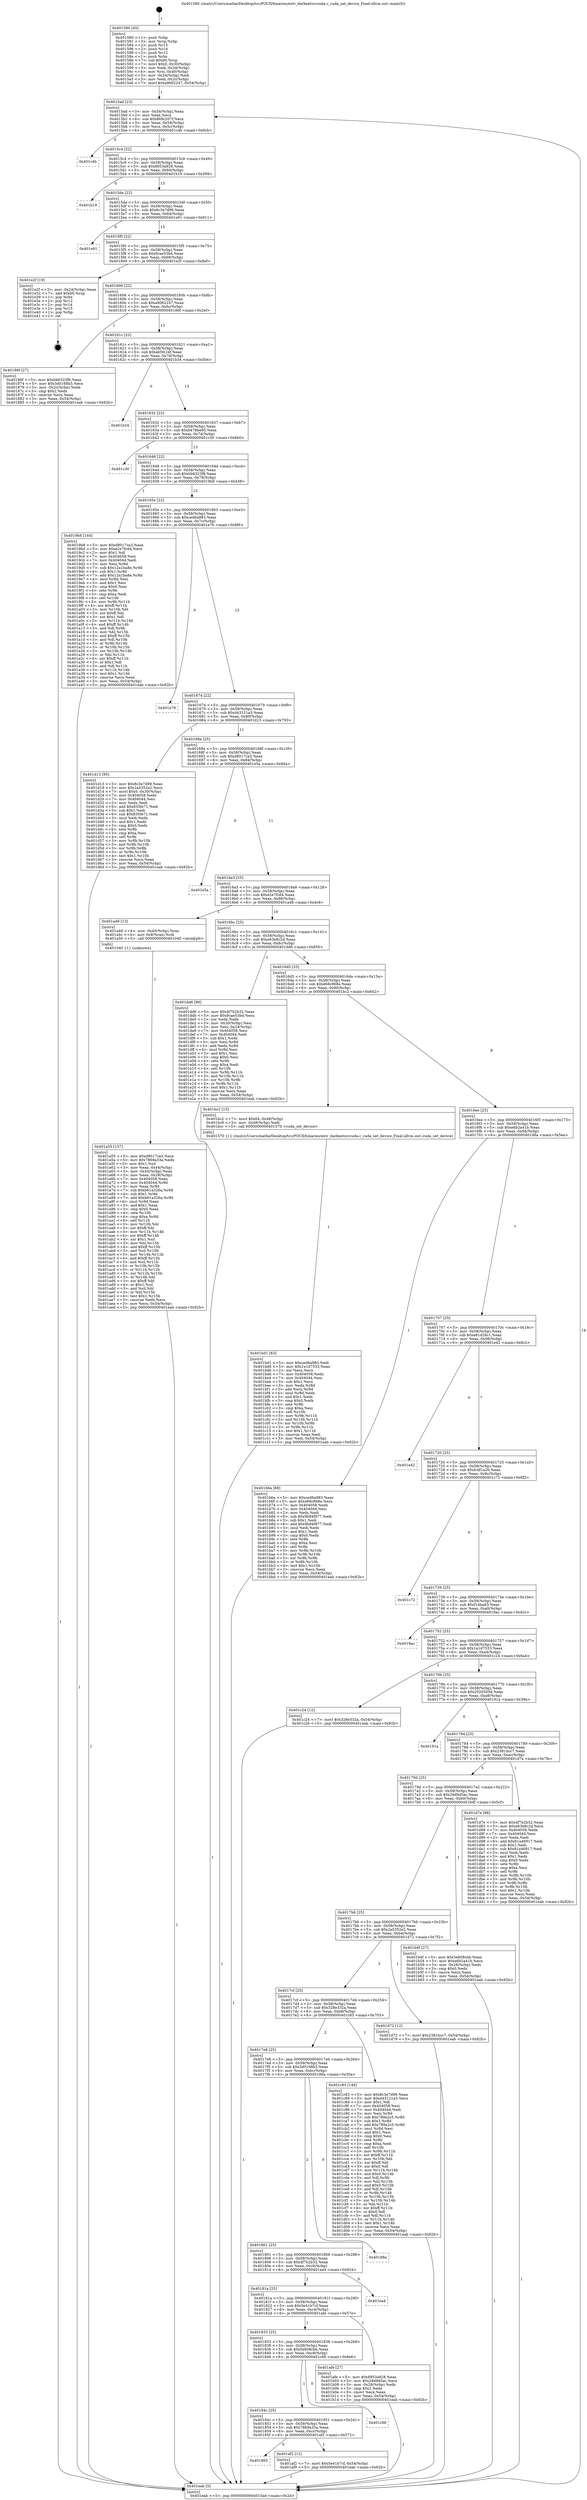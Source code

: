 digraph "0x401580" {
  label = "0x401580 (/mnt/c/Users/mathe/Desktop/tcc/POCII/binaries/extr_darknetsrccuda.c_cuda_set_device_Final-ollvm.out::main(0))"
  labelloc = "t"
  node[shape=record]

  Entry [label="",width=0.3,height=0.3,shape=circle,fillcolor=black,style=filled]
  "0x4015ad" [label="{
     0x4015ad [23]\l
     | [instrs]\l
     &nbsp;&nbsp;0x4015ad \<+3\>: mov -0x54(%rbp),%eax\l
     &nbsp;&nbsp;0x4015b0 \<+2\>: mov %eax,%ecx\l
     &nbsp;&nbsp;0x4015b2 \<+6\>: sub $0x869c207f,%ecx\l
     &nbsp;&nbsp;0x4015b8 \<+3\>: mov %eax,-0x58(%rbp)\l
     &nbsp;&nbsp;0x4015bb \<+3\>: mov %ecx,-0x5c(%rbp)\l
     &nbsp;&nbsp;0x4015be \<+6\>: je 0000000000401c4b \<main+0x6cb\>\l
  }"]
  "0x401c4b" [label="{
     0x401c4b\l
  }", style=dashed]
  "0x4015c4" [label="{
     0x4015c4 [22]\l
     | [instrs]\l
     &nbsp;&nbsp;0x4015c4 \<+5\>: jmp 00000000004015c9 \<main+0x49\>\l
     &nbsp;&nbsp;0x4015c9 \<+3\>: mov -0x58(%rbp),%eax\l
     &nbsp;&nbsp;0x4015cc \<+5\>: sub $0x8953a928,%eax\l
     &nbsp;&nbsp;0x4015d1 \<+3\>: mov %eax,-0x60(%rbp)\l
     &nbsp;&nbsp;0x4015d4 \<+6\>: je 0000000000401b19 \<main+0x599\>\l
  }"]
  Exit [label="",width=0.3,height=0.3,shape=circle,fillcolor=black,style=filled,peripheries=2]
  "0x401b19" [label="{
     0x401b19\l
  }", style=dashed]
  "0x4015da" [label="{
     0x4015da [22]\l
     | [instrs]\l
     &nbsp;&nbsp;0x4015da \<+5\>: jmp 00000000004015df \<main+0x5f\>\l
     &nbsp;&nbsp;0x4015df \<+3\>: mov -0x58(%rbp),%eax\l
     &nbsp;&nbsp;0x4015e2 \<+5\>: sub $0x8c3e7d99,%eax\l
     &nbsp;&nbsp;0x4015e7 \<+3\>: mov %eax,-0x64(%rbp)\l
     &nbsp;&nbsp;0x4015ea \<+6\>: je 0000000000401e91 \<main+0x911\>\l
  }"]
  "0x401bd1" [label="{
     0x401bd1 [83]\l
     | [instrs]\l
     &nbsp;&nbsp;0x401bd1 \<+5\>: mov $0xced6a983,%edi\l
     &nbsp;&nbsp;0x401bd6 \<+5\>: mov $0x1e1d7533,%eax\l
     &nbsp;&nbsp;0x401bdb \<+2\>: xor %ecx,%ecx\l
     &nbsp;&nbsp;0x401bdd \<+7\>: mov 0x404058,%edx\l
     &nbsp;&nbsp;0x401be4 \<+7\>: mov 0x404044,%esi\l
     &nbsp;&nbsp;0x401beb \<+3\>: sub $0x1,%ecx\l
     &nbsp;&nbsp;0x401bee \<+3\>: mov %edx,%r8d\l
     &nbsp;&nbsp;0x401bf1 \<+3\>: add %ecx,%r8d\l
     &nbsp;&nbsp;0x401bf4 \<+4\>: imul %r8d,%edx\l
     &nbsp;&nbsp;0x401bf8 \<+3\>: and $0x1,%edx\l
     &nbsp;&nbsp;0x401bfb \<+3\>: cmp $0x0,%edx\l
     &nbsp;&nbsp;0x401bfe \<+4\>: sete %r9b\l
     &nbsp;&nbsp;0x401c02 \<+3\>: cmp $0xa,%esi\l
     &nbsp;&nbsp;0x401c05 \<+4\>: setl %r10b\l
     &nbsp;&nbsp;0x401c09 \<+3\>: mov %r9b,%r11b\l
     &nbsp;&nbsp;0x401c0c \<+3\>: and %r10b,%r11b\l
     &nbsp;&nbsp;0x401c0f \<+3\>: xor %r10b,%r9b\l
     &nbsp;&nbsp;0x401c12 \<+3\>: or %r9b,%r11b\l
     &nbsp;&nbsp;0x401c15 \<+4\>: test $0x1,%r11b\l
     &nbsp;&nbsp;0x401c19 \<+3\>: cmovne %eax,%edi\l
     &nbsp;&nbsp;0x401c1c \<+3\>: mov %edi,-0x54(%rbp)\l
     &nbsp;&nbsp;0x401c1f \<+5\>: jmp 0000000000401eab \<main+0x92b\>\l
  }"]
  "0x401e91" [label="{
     0x401e91\l
  }", style=dashed]
  "0x4015f0" [label="{
     0x4015f0 [22]\l
     | [instrs]\l
     &nbsp;&nbsp;0x4015f0 \<+5\>: jmp 00000000004015f5 \<main+0x75\>\l
     &nbsp;&nbsp;0x4015f5 \<+3\>: mov -0x58(%rbp),%eax\l
     &nbsp;&nbsp;0x4015f8 \<+5\>: sub $0x9cae53bd,%eax\l
     &nbsp;&nbsp;0x4015fd \<+3\>: mov %eax,-0x68(%rbp)\l
     &nbsp;&nbsp;0x401600 \<+6\>: je 0000000000401e2f \<main+0x8af\>\l
  }"]
  "0x401865" [label="{
     0x401865\l
  }", style=dashed]
  "0x401e2f" [label="{
     0x401e2f [19]\l
     | [instrs]\l
     &nbsp;&nbsp;0x401e2f \<+3\>: mov -0x24(%rbp),%eax\l
     &nbsp;&nbsp;0x401e32 \<+7\>: add $0xb0,%rsp\l
     &nbsp;&nbsp;0x401e39 \<+1\>: pop %rbx\l
     &nbsp;&nbsp;0x401e3a \<+2\>: pop %r12\l
     &nbsp;&nbsp;0x401e3c \<+2\>: pop %r14\l
     &nbsp;&nbsp;0x401e3e \<+2\>: pop %r15\l
     &nbsp;&nbsp;0x401e40 \<+1\>: pop %rbp\l
     &nbsp;&nbsp;0x401e41 \<+1\>: ret\l
  }"]
  "0x401606" [label="{
     0x401606 [22]\l
     | [instrs]\l
     &nbsp;&nbsp;0x401606 \<+5\>: jmp 000000000040160b \<main+0x8b\>\l
     &nbsp;&nbsp;0x40160b \<+3\>: mov -0x58(%rbp),%eax\l
     &nbsp;&nbsp;0x40160e \<+5\>: sub $0xa9062247,%eax\l
     &nbsp;&nbsp;0x401613 \<+3\>: mov %eax,-0x6c(%rbp)\l
     &nbsp;&nbsp;0x401616 \<+6\>: je 000000000040186f \<main+0x2ef\>\l
  }"]
  "0x401af2" [label="{
     0x401af2 [12]\l
     | [instrs]\l
     &nbsp;&nbsp;0x401af2 \<+7\>: movl $0x5e41b7cf,-0x54(%rbp)\l
     &nbsp;&nbsp;0x401af9 \<+5\>: jmp 0000000000401eab \<main+0x92b\>\l
  }"]
  "0x40186f" [label="{
     0x40186f [27]\l
     | [instrs]\l
     &nbsp;&nbsp;0x40186f \<+5\>: mov $0xbb6323f6,%eax\l
     &nbsp;&nbsp;0x401874 \<+5\>: mov $0x3d0168b3,%ecx\l
     &nbsp;&nbsp;0x401879 \<+3\>: mov -0x2c(%rbp),%edx\l
     &nbsp;&nbsp;0x40187c \<+3\>: cmp $0x2,%edx\l
     &nbsp;&nbsp;0x40187f \<+3\>: cmovne %ecx,%eax\l
     &nbsp;&nbsp;0x401882 \<+3\>: mov %eax,-0x54(%rbp)\l
     &nbsp;&nbsp;0x401885 \<+5\>: jmp 0000000000401eab \<main+0x92b\>\l
  }"]
  "0x40161c" [label="{
     0x40161c [22]\l
     | [instrs]\l
     &nbsp;&nbsp;0x40161c \<+5\>: jmp 0000000000401621 \<main+0xa1\>\l
     &nbsp;&nbsp;0x401621 \<+3\>: mov -0x58(%rbp),%eax\l
     &nbsp;&nbsp;0x401624 \<+5\>: sub $0xab5fc24f,%eax\l
     &nbsp;&nbsp;0x401629 \<+3\>: mov %eax,-0x70(%rbp)\l
     &nbsp;&nbsp;0x40162c \<+6\>: je 0000000000401b34 \<main+0x5b4\>\l
  }"]
  "0x401eab" [label="{
     0x401eab [5]\l
     | [instrs]\l
     &nbsp;&nbsp;0x401eab \<+5\>: jmp 00000000004015ad \<main+0x2d\>\l
  }"]
  "0x401580" [label="{
     0x401580 [45]\l
     | [instrs]\l
     &nbsp;&nbsp;0x401580 \<+1\>: push %rbp\l
     &nbsp;&nbsp;0x401581 \<+3\>: mov %rsp,%rbp\l
     &nbsp;&nbsp;0x401584 \<+2\>: push %r15\l
     &nbsp;&nbsp;0x401586 \<+2\>: push %r14\l
     &nbsp;&nbsp;0x401588 \<+2\>: push %r12\l
     &nbsp;&nbsp;0x40158a \<+1\>: push %rbx\l
     &nbsp;&nbsp;0x40158b \<+7\>: sub $0xb0,%rsp\l
     &nbsp;&nbsp;0x401592 \<+7\>: movl $0x0,-0x30(%rbp)\l
     &nbsp;&nbsp;0x401599 \<+3\>: mov %edi,-0x34(%rbp)\l
     &nbsp;&nbsp;0x40159c \<+4\>: mov %rsi,-0x40(%rbp)\l
     &nbsp;&nbsp;0x4015a0 \<+3\>: mov -0x34(%rbp),%edi\l
     &nbsp;&nbsp;0x4015a3 \<+3\>: mov %edi,-0x2c(%rbp)\l
     &nbsp;&nbsp;0x4015a6 \<+7\>: movl $0xa9062247,-0x54(%rbp)\l
  }"]
  "0x40184c" [label="{
     0x40184c [25]\l
     | [instrs]\l
     &nbsp;&nbsp;0x40184c \<+5\>: jmp 0000000000401851 \<main+0x2d1\>\l
     &nbsp;&nbsp;0x401851 \<+3\>: mov -0x58(%rbp),%eax\l
     &nbsp;&nbsp;0x401854 \<+5\>: sub $0x7869a33a,%eax\l
     &nbsp;&nbsp;0x401859 \<+6\>: mov %eax,-0xcc(%rbp)\l
     &nbsp;&nbsp;0x40185f \<+6\>: je 0000000000401af2 \<main+0x572\>\l
  }"]
  "0x401b34" [label="{
     0x401b34\l
  }", style=dashed]
  "0x401632" [label="{
     0x401632 [22]\l
     | [instrs]\l
     &nbsp;&nbsp;0x401632 \<+5\>: jmp 0000000000401637 \<main+0xb7\>\l
     &nbsp;&nbsp;0x401637 \<+3\>: mov -0x58(%rbp),%eax\l
     &nbsp;&nbsp;0x40163a \<+5\>: sub $0xb478be95,%eax\l
     &nbsp;&nbsp;0x40163f \<+3\>: mov %eax,-0x74(%rbp)\l
     &nbsp;&nbsp;0x401642 \<+6\>: je 0000000000401c30 \<main+0x6b0\>\l
  }"]
  "0x401c66" [label="{
     0x401c66\l
  }", style=dashed]
  "0x401c30" [label="{
     0x401c30\l
  }", style=dashed]
  "0x401648" [label="{
     0x401648 [22]\l
     | [instrs]\l
     &nbsp;&nbsp;0x401648 \<+5\>: jmp 000000000040164d \<main+0xcd\>\l
     &nbsp;&nbsp;0x40164d \<+3\>: mov -0x58(%rbp),%eax\l
     &nbsp;&nbsp;0x401650 \<+5\>: sub $0xbb6323f6,%eax\l
     &nbsp;&nbsp;0x401655 \<+3\>: mov %eax,-0x78(%rbp)\l
     &nbsp;&nbsp;0x401658 \<+6\>: je 00000000004019b8 \<main+0x438\>\l
  }"]
  "0x401833" [label="{
     0x401833 [25]\l
     | [instrs]\l
     &nbsp;&nbsp;0x401833 \<+5\>: jmp 0000000000401838 \<main+0x2b8\>\l
     &nbsp;&nbsp;0x401838 \<+3\>: mov -0x58(%rbp),%eax\l
     &nbsp;&nbsp;0x40183b \<+5\>: sub $0x5e608cbb,%eax\l
     &nbsp;&nbsp;0x401840 \<+6\>: mov %eax,-0xc8(%rbp)\l
     &nbsp;&nbsp;0x401846 \<+6\>: je 0000000000401c66 \<main+0x6e6\>\l
  }"]
  "0x4019b8" [label="{
     0x4019b8 [144]\l
     | [instrs]\l
     &nbsp;&nbsp;0x4019b8 \<+5\>: mov $0xd8017ca3,%eax\l
     &nbsp;&nbsp;0x4019bd \<+5\>: mov $0xe2e7fcd4,%ecx\l
     &nbsp;&nbsp;0x4019c2 \<+2\>: mov $0x1,%dl\l
     &nbsp;&nbsp;0x4019c4 \<+7\>: mov 0x404058,%esi\l
     &nbsp;&nbsp;0x4019cb \<+7\>: mov 0x404044,%edi\l
     &nbsp;&nbsp;0x4019d2 \<+3\>: mov %esi,%r8d\l
     &nbsp;&nbsp;0x4019d5 \<+7\>: sub $0x12a1ba8e,%r8d\l
     &nbsp;&nbsp;0x4019dc \<+4\>: sub $0x1,%r8d\l
     &nbsp;&nbsp;0x4019e0 \<+7\>: add $0x12a1ba8e,%r8d\l
     &nbsp;&nbsp;0x4019e7 \<+4\>: imul %r8d,%esi\l
     &nbsp;&nbsp;0x4019eb \<+3\>: and $0x1,%esi\l
     &nbsp;&nbsp;0x4019ee \<+3\>: cmp $0x0,%esi\l
     &nbsp;&nbsp;0x4019f1 \<+4\>: sete %r9b\l
     &nbsp;&nbsp;0x4019f5 \<+3\>: cmp $0xa,%edi\l
     &nbsp;&nbsp;0x4019f8 \<+4\>: setl %r10b\l
     &nbsp;&nbsp;0x4019fc \<+3\>: mov %r9b,%r11b\l
     &nbsp;&nbsp;0x4019ff \<+4\>: xor $0xff,%r11b\l
     &nbsp;&nbsp;0x401a03 \<+3\>: mov %r10b,%bl\l
     &nbsp;&nbsp;0x401a06 \<+3\>: xor $0xff,%bl\l
     &nbsp;&nbsp;0x401a09 \<+3\>: xor $0x1,%dl\l
     &nbsp;&nbsp;0x401a0c \<+3\>: mov %r11b,%r14b\l
     &nbsp;&nbsp;0x401a0f \<+4\>: and $0xff,%r14b\l
     &nbsp;&nbsp;0x401a13 \<+3\>: and %dl,%r9b\l
     &nbsp;&nbsp;0x401a16 \<+3\>: mov %bl,%r15b\l
     &nbsp;&nbsp;0x401a19 \<+4\>: and $0xff,%r15b\l
     &nbsp;&nbsp;0x401a1d \<+3\>: and %dl,%r10b\l
     &nbsp;&nbsp;0x401a20 \<+3\>: or %r9b,%r14b\l
     &nbsp;&nbsp;0x401a23 \<+3\>: or %r10b,%r15b\l
     &nbsp;&nbsp;0x401a26 \<+3\>: xor %r15b,%r14b\l
     &nbsp;&nbsp;0x401a29 \<+3\>: or %bl,%r11b\l
     &nbsp;&nbsp;0x401a2c \<+4\>: xor $0xff,%r11b\l
     &nbsp;&nbsp;0x401a30 \<+3\>: or $0x1,%dl\l
     &nbsp;&nbsp;0x401a33 \<+3\>: and %dl,%r11b\l
     &nbsp;&nbsp;0x401a36 \<+3\>: or %r11b,%r14b\l
     &nbsp;&nbsp;0x401a39 \<+4\>: test $0x1,%r14b\l
     &nbsp;&nbsp;0x401a3d \<+3\>: cmovne %ecx,%eax\l
     &nbsp;&nbsp;0x401a40 \<+3\>: mov %eax,-0x54(%rbp)\l
     &nbsp;&nbsp;0x401a43 \<+5\>: jmp 0000000000401eab \<main+0x92b\>\l
  }"]
  "0x40165e" [label="{
     0x40165e [22]\l
     | [instrs]\l
     &nbsp;&nbsp;0x40165e \<+5\>: jmp 0000000000401663 \<main+0xe3\>\l
     &nbsp;&nbsp;0x401663 \<+3\>: mov -0x58(%rbp),%eax\l
     &nbsp;&nbsp;0x401666 \<+5\>: sub $0xced6a983,%eax\l
     &nbsp;&nbsp;0x40166b \<+3\>: mov %eax,-0x7c(%rbp)\l
     &nbsp;&nbsp;0x40166e \<+6\>: je 0000000000401e76 \<main+0x8f6\>\l
  }"]
  "0x401afe" [label="{
     0x401afe [27]\l
     | [instrs]\l
     &nbsp;&nbsp;0x401afe \<+5\>: mov $0x8953a928,%eax\l
     &nbsp;&nbsp;0x401b03 \<+5\>: mov $0x28d9d5ac,%ecx\l
     &nbsp;&nbsp;0x401b08 \<+3\>: mov -0x28(%rbp),%edx\l
     &nbsp;&nbsp;0x401b0b \<+3\>: cmp $0x1,%edx\l
     &nbsp;&nbsp;0x401b0e \<+3\>: cmovl %ecx,%eax\l
     &nbsp;&nbsp;0x401b11 \<+3\>: mov %eax,-0x54(%rbp)\l
     &nbsp;&nbsp;0x401b14 \<+5\>: jmp 0000000000401eab \<main+0x92b\>\l
  }"]
  "0x401e76" [label="{
     0x401e76\l
  }", style=dashed]
  "0x401674" [label="{
     0x401674 [22]\l
     | [instrs]\l
     &nbsp;&nbsp;0x401674 \<+5\>: jmp 0000000000401679 \<main+0xf9\>\l
     &nbsp;&nbsp;0x401679 \<+3\>: mov -0x58(%rbp),%eax\l
     &nbsp;&nbsp;0x40167c \<+5\>: sub $0xd43121a3,%eax\l
     &nbsp;&nbsp;0x401681 \<+3\>: mov %eax,-0x80(%rbp)\l
     &nbsp;&nbsp;0x401684 \<+6\>: je 0000000000401d13 \<main+0x793\>\l
  }"]
  "0x40181a" [label="{
     0x40181a [25]\l
     | [instrs]\l
     &nbsp;&nbsp;0x40181a \<+5\>: jmp 000000000040181f \<main+0x29f\>\l
     &nbsp;&nbsp;0x40181f \<+3\>: mov -0x58(%rbp),%eax\l
     &nbsp;&nbsp;0x401822 \<+5\>: sub $0x5e41b7cf,%eax\l
     &nbsp;&nbsp;0x401827 \<+6\>: mov %eax,-0xc4(%rbp)\l
     &nbsp;&nbsp;0x40182d \<+6\>: je 0000000000401afe \<main+0x57e\>\l
  }"]
  "0x401d13" [label="{
     0x401d13 [95]\l
     | [instrs]\l
     &nbsp;&nbsp;0x401d13 \<+5\>: mov $0x8c3e7d99,%eax\l
     &nbsp;&nbsp;0x401d18 \<+5\>: mov $0x2a5352e2,%ecx\l
     &nbsp;&nbsp;0x401d1d \<+7\>: movl $0x0,-0x30(%rbp)\l
     &nbsp;&nbsp;0x401d24 \<+7\>: mov 0x404058,%edx\l
     &nbsp;&nbsp;0x401d2b \<+7\>: mov 0x404044,%esi\l
     &nbsp;&nbsp;0x401d32 \<+2\>: mov %edx,%edi\l
     &nbsp;&nbsp;0x401d34 \<+6\>: add $0x835fe71,%edi\l
     &nbsp;&nbsp;0x401d3a \<+3\>: sub $0x1,%edi\l
     &nbsp;&nbsp;0x401d3d \<+6\>: sub $0x835fe71,%edi\l
     &nbsp;&nbsp;0x401d43 \<+3\>: imul %edi,%edx\l
     &nbsp;&nbsp;0x401d46 \<+3\>: and $0x1,%edx\l
     &nbsp;&nbsp;0x401d49 \<+3\>: cmp $0x0,%edx\l
     &nbsp;&nbsp;0x401d4c \<+4\>: sete %r8b\l
     &nbsp;&nbsp;0x401d50 \<+3\>: cmp $0xa,%esi\l
     &nbsp;&nbsp;0x401d53 \<+4\>: setl %r9b\l
     &nbsp;&nbsp;0x401d57 \<+3\>: mov %r8b,%r10b\l
     &nbsp;&nbsp;0x401d5a \<+3\>: and %r9b,%r10b\l
     &nbsp;&nbsp;0x401d5d \<+3\>: xor %r9b,%r8b\l
     &nbsp;&nbsp;0x401d60 \<+3\>: or %r8b,%r10b\l
     &nbsp;&nbsp;0x401d63 \<+4\>: test $0x1,%r10b\l
     &nbsp;&nbsp;0x401d67 \<+3\>: cmovne %ecx,%eax\l
     &nbsp;&nbsp;0x401d6a \<+3\>: mov %eax,-0x54(%rbp)\l
     &nbsp;&nbsp;0x401d6d \<+5\>: jmp 0000000000401eab \<main+0x92b\>\l
  }"]
  "0x40168a" [label="{
     0x40168a [25]\l
     | [instrs]\l
     &nbsp;&nbsp;0x40168a \<+5\>: jmp 000000000040168f \<main+0x10f\>\l
     &nbsp;&nbsp;0x40168f \<+3\>: mov -0x58(%rbp),%eax\l
     &nbsp;&nbsp;0x401692 \<+5\>: sub $0xd8017ca3,%eax\l
     &nbsp;&nbsp;0x401697 \<+6\>: mov %eax,-0x84(%rbp)\l
     &nbsp;&nbsp;0x40169d \<+6\>: je 0000000000401e5a \<main+0x8da\>\l
  }"]
  "0x401ea4" [label="{
     0x401ea4\l
  }", style=dashed]
  "0x401e5a" [label="{
     0x401e5a\l
  }", style=dashed]
  "0x4016a3" [label="{
     0x4016a3 [25]\l
     | [instrs]\l
     &nbsp;&nbsp;0x4016a3 \<+5\>: jmp 00000000004016a8 \<main+0x128\>\l
     &nbsp;&nbsp;0x4016a8 \<+3\>: mov -0x58(%rbp),%eax\l
     &nbsp;&nbsp;0x4016ab \<+5\>: sub $0xe2e7fcd4,%eax\l
     &nbsp;&nbsp;0x4016b0 \<+6\>: mov %eax,-0x88(%rbp)\l
     &nbsp;&nbsp;0x4016b6 \<+6\>: je 0000000000401a48 \<main+0x4c8\>\l
  }"]
  "0x401801" [label="{
     0x401801 [25]\l
     | [instrs]\l
     &nbsp;&nbsp;0x401801 \<+5\>: jmp 0000000000401806 \<main+0x286\>\l
     &nbsp;&nbsp;0x401806 \<+3\>: mov -0x58(%rbp),%eax\l
     &nbsp;&nbsp;0x401809 \<+5\>: sub $0x4f7b2b32,%eax\l
     &nbsp;&nbsp;0x40180e \<+6\>: mov %eax,-0xc0(%rbp)\l
     &nbsp;&nbsp;0x401814 \<+6\>: je 0000000000401ea4 \<main+0x924\>\l
  }"]
  "0x401a48" [label="{
     0x401a48 [13]\l
     | [instrs]\l
     &nbsp;&nbsp;0x401a48 \<+4\>: mov -0x40(%rbp),%rax\l
     &nbsp;&nbsp;0x401a4c \<+4\>: mov 0x8(%rax),%rdi\l
     &nbsp;&nbsp;0x401a50 \<+5\>: call 0000000000401040 \<atoi@plt\>\l
     | [calls]\l
     &nbsp;&nbsp;0x401040 \{1\} (unknown)\l
  }"]
  "0x4016bc" [label="{
     0x4016bc [25]\l
     | [instrs]\l
     &nbsp;&nbsp;0x4016bc \<+5\>: jmp 00000000004016c1 \<main+0x141\>\l
     &nbsp;&nbsp;0x4016c1 \<+3\>: mov -0x58(%rbp),%eax\l
     &nbsp;&nbsp;0x4016c4 \<+5\>: sub $0xe63e8c2d,%eax\l
     &nbsp;&nbsp;0x4016c9 \<+6\>: mov %eax,-0x8c(%rbp)\l
     &nbsp;&nbsp;0x4016cf \<+6\>: je 0000000000401dd6 \<main+0x856\>\l
  }"]
  "0x401a55" [label="{
     0x401a55 [157]\l
     | [instrs]\l
     &nbsp;&nbsp;0x401a55 \<+5\>: mov $0xd8017ca3,%ecx\l
     &nbsp;&nbsp;0x401a5a \<+5\>: mov $0x7869a33a,%edx\l
     &nbsp;&nbsp;0x401a5f \<+3\>: mov $0x1,%sil\l
     &nbsp;&nbsp;0x401a62 \<+3\>: mov %eax,-0x44(%rbp)\l
     &nbsp;&nbsp;0x401a65 \<+3\>: mov -0x44(%rbp),%eax\l
     &nbsp;&nbsp;0x401a68 \<+3\>: mov %eax,-0x28(%rbp)\l
     &nbsp;&nbsp;0x401a6b \<+7\>: mov 0x404058,%eax\l
     &nbsp;&nbsp;0x401a72 \<+8\>: mov 0x404044,%r8d\l
     &nbsp;&nbsp;0x401a7a \<+3\>: mov %eax,%r9d\l
     &nbsp;&nbsp;0x401a7d \<+7\>: sub $0xb61a326a,%r9d\l
     &nbsp;&nbsp;0x401a84 \<+4\>: sub $0x1,%r9d\l
     &nbsp;&nbsp;0x401a88 \<+7\>: add $0xb61a326a,%r9d\l
     &nbsp;&nbsp;0x401a8f \<+4\>: imul %r9d,%eax\l
     &nbsp;&nbsp;0x401a93 \<+3\>: and $0x1,%eax\l
     &nbsp;&nbsp;0x401a96 \<+3\>: cmp $0x0,%eax\l
     &nbsp;&nbsp;0x401a99 \<+4\>: sete %r10b\l
     &nbsp;&nbsp;0x401a9d \<+4\>: cmp $0xa,%r8d\l
     &nbsp;&nbsp;0x401aa1 \<+4\>: setl %r11b\l
     &nbsp;&nbsp;0x401aa5 \<+3\>: mov %r10b,%bl\l
     &nbsp;&nbsp;0x401aa8 \<+3\>: xor $0xff,%bl\l
     &nbsp;&nbsp;0x401aab \<+3\>: mov %r11b,%r14b\l
     &nbsp;&nbsp;0x401aae \<+4\>: xor $0xff,%r14b\l
     &nbsp;&nbsp;0x401ab2 \<+4\>: xor $0x1,%sil\l
     &nbsp;&nbsp;0x401ab6 \<+3\>: mov %bl,%r15b\l
     &nbsp;&nbsp;0x401ab9 \<+4\>: and $0xff,%r15b\l
     &nbsp;&nbsp;0x401abd \<+3\>: and %sil,%r10b\l
     &nbsp;&nbsp;0x401ac0 \<+3\>: mov %r14b,%r12b\l
     &nbsp;&nbsp;0x401ac3 \<+4\>: and $0xff,%r12b\l
     &nbsp;&nbsp;0x401ac7 \<+3\>: and %sil,%r11b\l
     &nbsp;&nbsp;0x401aca \<+3\>: or %r10b,%r15b\l
     &nbsp;&nbsp;0x401acd \<+3\>: or %r11b,%r12b\l
     &nbsp;&nbsp;0x401ad0 \<+3\>: xor %r12b,%r15b\l
     &nbsp;&nbsp;0x401ad3 \<+3\>: or %r14b,%bl\l
     &nbsp;&nbsp;0x401ad6 \<+3\>: xor $0xff,%bl\l
     &nbsp;&nbsp;0x401ad9 \<+4\>: or $0x1,%sil\l
     &nbsp;&nbsp;0x401add \<+3\>: and %sil,%bl\l
     &nbsp;&nbsp;0x401ae0 \<+3\>: or %bl,%r15b\l
     &nbsp;&nbsp;0x401ae3 \<+4\>: test $0x1,%r15b\l
     &nbsp;&nbsp;0x401ae7 \<+3\>: cmovne %edx,%ecx\l
     &nbsp;&nbsp;0x401aea \<+3\>: mov %ecx,-0x54(%rbp)\l
     &nbsp;&nbsp;0x401aed \<+5\>: jmp 0000000000401eab \<main+0x92b\>\l
  }"]
  "0x40188a" [label="{
     0x40188a\l
  }", style=dashed]
  "0x401dd6" [label="{
     0x401dd6 [89]\l
     | [instrs]\l
     &nbsp;&nbsp;0x401dd6 \<+5\>: mov $0x4f7b2b32,%eax\l
     &nbsp;&nbsp;0x401ddb \<+5\>: mov $0x9cae53bd,%ecx\l
     &nbsp;&nbsp;0x401de0 \<+2\>: xor %edx,%edx\l
     &nbsp;&nbsp;0x401de2 \<+3\>: mov -0x30(%rbp),%esi\l
     &nbsp;&nbsp;0x401de5 \<+3\>: mov %esi,-0x24(%rbp)\l
     &nbsp;&nbsp;0x401de8 \<+7\>: mov 0x404058,%esi\l
     &nbsp;&nbsp;0x401def \<+7\>: mov 0x404044,%edi\l
     &nbsp;&nbsp;0x401df6 \<+3\>: sub $0x1,%edx\l
     &nbsp;&nbsp;0x401df9 \<+3\>: mov %esi,%r8d\l
     &nbsp;&nbsp;0x401dfc \<+3\>: add %edx,%r8d\l
     &nbsp;&nbsp;0x401dff \<+4\>: imul %r8d,%esi\l
     &nbsp;&nbsp;0x401e03 \<+3\>: and $0x1,%esi\l
     &nbsp;&nbsp;0x401e06 \<+3\>: cmp $0x0,%esi\l
     &nbsp;&nbsp;0x401e09 \<+4\>: sete %r9b\l
     &nbsp;&nbsp;0x401e0d \<+3\>: cmp $0xa,%edi\l
     &nbsp;&nbsp;0x401e10 \<+4\>: setl %r10b\l
     &nbsp;&nbsp;0x401e14 \<+3\>: mov %r9b,%r11b\l
     &nbsp;&nbsp;0x401e17 \<+3\>: and %r10b,%r11b\l
     &nbsp;&nbsp;0x401e1a \<+3\>: xor %r10b,%r9b\l
     &nbsp;&nbsp;0x401e1d \<+3\>: or %r9b,%r11b\l
     &nbsp;&nbsp;0x401e20 \<+4\>: test $0x1,%r11b\l
     &nbsp;&nbsp;0x401e24 \<+3\>: cmovne %ecx,%eax\l
     &nbsp;&nbsp;0x401e27 \<+3\>: mov %eax,-0x54(%rbp)\l
     &nbsp;&nbsp;0x401e2a \<+5\>: jmp 0000000000401eab \<main+0x92b\>\l
  }"]
  "0x4016d5" [label="{
     0x4016d5 [25]\l
     | [instrs]\l
     &nbsp;&nbsp;0x4016d5 \<+5\>: jmp 00000000004016da \<main+0x15a\>\l
     &nbsp;&nbsp;0x4016da \<+3\>: mov -0x58(%rbp),%eax\l
     &nbsp;&nbsp;0x4016dd \<+5\>: sub $0xe68c868e,%eax\l
     &nbsp;&nbsp;0x4016e2 \<+6\>: mov %eax,-0x90(%rbp)\l
     &nbsp;&nbsp;0x4016e8 \<+6\>: je 0000000000401bc2 \<main+0x642\>\l
  }"]
  "0x4017e8" [label="{
     0x4017e8 [25]\l
     | [instrs]\l
     &nbsp;&nbsp;0x4017e8 \<+5\>: jmp 00000000004017ed \<main+0x26d\>\l
     &nbsp;&nbsp;0x4017ed \<+3\>: mov -0x58(%rbp),%eax\l
     &nbsp;&nbsp;0x4017f0 \<+5\>: sub $0x3d0168b3,%eax\l
     &nbsp;&nbsp;0x4017f5 \<+6\>: mov %eax,-0xbc(%rbp)\l
     &nbsp;&nbsp;0x4017fb \<+6\>: je 000000000040188a \<main+0x30a\>\l
  }"]
  "0x401bc2" [label="{
     0x401bc2 [15]\l
     | [instrs]\l
     &nbsp;&nbsp;0x401bc2 \<+7\>: movl $0x64,-0x48(%rbp)\l
     &nbsp;&nbsp;0x401bc9 \<+3\>: mov -0x48(%rbp),%edi\l
     &nbsp;&nbsp;0x401bcc \<+5\>: call 0000000000401570 \<cuda_set_device\>\l
     | [calls]\l
     &nbsp;&nbsp;0x401570 \{1\} (/mnt/c/Users/mathe/Desktop/tcc/POCII/binaries/extr_darknetsrccuda.c_cuda_set_device_Final-ollvm.out::cuda_set_device)\l
  }"]
  "0x4016ee" [label="{
     0x4016ee [25]\l
     | [instrs]\l
     &nbsp;&nbsp;0x4016ee \<+5\>: jmp 00000000004016f3 \<main+0x173\>\l
     &nbsp;&nbsp;0x4016f3 \<+3\>: mov -0x58(%rbp),%eax\l
     &nbsp;&nbsp;0x4016f6 \<+5\>: sub $0xe6b2a41b,%eax\l
     &nbsp;&nbsp;0x4016fb \<+6\>: mov %eax,-0x94(%rbp)\l
     &nbsp;&nbsp;0x401701 \<+6\>: je 0000000000401b6a \<main+0x5ea\>\l
  }"]
  "0x401c83" [label="{
     0x401c83 [144]\l
     | [instrs]\l
     &nbsp;&nbsp;0x401c83 \<+5\>: mov $0x8c3e7d99,%eax\l
     &nbsp;&nbsp;0x401c88 \<+5\>: mov $0xd43121a3,%ecx\l
     &nbsp;&nbsp;0x401c8d \<+2\>: mov $0x1,%dl\l
     &nbsp;&nbsp;0x401c8f \<+7\>: mov 0x404058,%esi\l
     &nbsp;&nbsp;0x401c96 \<+7\>: mov 0x404044,%edi\l
     &nbsp;&nbsp;0x401c9d \<+3\>: mov %esi,%r8d\l
     &nbsp;&nbsp;0x401ca0 \<+7\>: sub $0x789a2c5,%r8d\l
     &nbsp;&nbsp;0x401ca7 \<+4\>: sub $0x1,%r8d\l
     &nbsp;&nbsp;0x401cab \<+7\>: add $0x789a2c5,%r8d\l
     &nbsp;&nbsp;0x401cb2 \<+4\>: imul %r8d,%esi\l
     &nbsp;&nbsp;0x401cb6 \<+3\>: and $0x1,%esi\l
     &nbsp;&nbsp;0x401cb9 \<+3\>: cmp $0x0,%esi\l
     &nbsp;&nbsp;0x401cbc \<+4\>: sete %r9b\l
     &nbsp;&nbsp;0x401cc0 \<+3\>: cmp $0xa,%edi\l
     &nbsp;&nbsp;0x401cc3 \<+4\>: setl %r10b\l
     &nbsp;&nbsp;0x401cc7 \<+3\>: mov %r9b,%r11b\l
     &nbsp;&nbsp;0x401cca \<+4\>: xor $0xff,%r11b\l
     &nbsp;&nbsp;0x401cce \<+3\>: mov %r10b,%bl\l
     &nbsp;&nbsp;0x401cd1 \<+3\>: xor $0xff,%bl\l
     &nbsp;&nbsp;0x401cd4 \<+3\>: xor $0x0,%dl\l
     &nbsp;&nbsp;0x401cd7 \<+3\>: mov %r11b,%r14b\l
     &nbsp;&nbsp;0x401cda \<+4\>: and $0x0,%r14b\l
     &nbsp;&nbsp;0x401cde \<+3\>: and %dl,%r9b\l
     &nbsp;&nbsp;0x401ce1 \<+3\>: mov %bl,%r15b\l
     &nbsp;&nbsp;0x401ce4 \<+4\>: and $0x0,%r15b\l
     &nbsp;&nbsp;0x401ce8 \<+3\>: and %dl,%r10b\l
     &nbsp;&nbsp;0x401ceb \<+3\>: or %r9b,%r14b\l
     &nbsp;&nbsp;0x401cee \<+3\>: or %r10b,%r15b\l
     &nbsp;&nbsp;0x401cf1 \<+3\>: xor %r15b,%r14b\l
     &nbsp;&nbsp;0x401cf4 \<+3\>: or %bl,%r11b\l
     &nbsp;&nbsp;0x401cf7 \<+4\>: xor $0xff,%r11b\l
     &nbsp;&nbsp;0x401cfb \<+3\>: or $0x0,%dl\l
     &nbsp;&nbsp;0x401cfe \<+3\>: and %dl,%r11b\l
     &nbsp;&nbsp;0x401d01 \<+3\>: or %r11b,%r14b\l
     &nbsp;&nbsp;0x401d04 \<+4\>: test $0x1,%r14b\l
     &nbsp;&nbsp;0x401d08 \<+3\>: cmovne %ecx,%eax\l
     &nbsp;&nbsp;0x401d0b \<+3\>: mov %eax,-0x54(%rbp)\l
     &nbsp;&nbsp;0x401d0e \<+5\>: jmp 0000000000401eab \<main+0x92b\>\l
  }"]
  "0x401b6a" [label="{
     0x401b6a [88]\l
     | [instrs]\l
     &nbsp;&nbsp;0x401b6a \<+5\>: mov $0xced6a983,%eax\l
     &nbsp;&nbsp;0x401b6f \<+5\>: mov $0xe68c868e,%ecx\l
     &nbsp;&nbsp;0x401b74 \<+7\>: mov 0x404058,%edx\l
     &nbsp;&nbsp;0x401b7b \<+7\>: mov 0x404044,%esi\l
     &nbsp;&nbsp;0x401b82 \<+2\>: mov %edx,%edi\l
     &nbsp;&nbsp;0x401b84 \<+6\>: sub $0x9b94f977,%edi\l
     &nbsp;&nbsp;0x401b8a \<+3\>: sub $0x1,%edi\l
     &nbsp;&nbsp;0x401b8d \<+6\>: add $0x9b94f977,%edi\l
     &nbsp;&nbsp;0x401b93 \<+3\>: imul %edi,%edx\l
     &nbsp;&nbsp;0x401b96 \<+3\>: and $0x1,%edx\l
     &nbsp;&nbsp;0x401b99 \<+3\>: cmp $0x0,%edx\l
     &nbsp;&nbsp;0x401b9c \<+4\>: sete %r8b\l
     &nbsp;&nbsp;0x401ba0 \<+3\>: cmp $0xa,%esi\l
     &nbsp;&nbsp;0x401ba3 \<+4\>: setl %r9b\l
     &nbsp;&nbsp;0x401ba7 \<+3\>: mov %r8b,%r10b\l
     &nbsp;&nbsp;0x401baa \<+3\>: and %r9b,%r10b\l
     &nbsp;&nbsp;0x401bad \<+3\>: xor %r9b,%r8b\l
     &nbsp;&nbsp;0x401bb0 \<+3\>: or %r8b,%r10b\l
     &nbsp;&nbsp;0x401bb3 \<+4\>: test $0x1,%r10b\l
     &nbsp;&nbsp;0x401bb7 \<+3\>: cmovne %ecx,%eax\l
     &nbsp;&nbsp;0x401bba \<+3\>: mov %eax,-0x54(%rbp)\l
     &nbsp;&nbsp;0x401bbd \<+5\>: jmp 0000000000401eab \<main+0x92b\>\l
  }"]
  "0x401707" [label="{
     0x401707 [25]\l
     | [instrs]\l
     &nbsp;&nbsp;0x401707 \<+5\>: jmp 000000000040170c \<main+0x18c\>\l
     &nbsp;&nbsp;0x40170c \<+3\>: mov -0x58(%rbp),%eax\l
     &nbsp;&nbsp;0x40170f \<+5\>: sub $0xe81d28c1,%eax\l
     &nbsp;&nbsp;0x401714 \<+6\>: mov %eax,-0x98(%rbp)\l
     &nbsp;&nbsp;0x40171a \<+6\>: je 0000000000401e42 \<main+0x8c2\>\l
  }"]
  "0x4017cf" [label="{
     0x4017cf [25]\l
     | [instrs]\l
     &nbsp;&nbsp;0x4017cf \<+5\>: jmp 00000000004017d4 \<main+0x254\>\l
     &nbsp;&nbsp;0x4017d4 \<+3\>: mov -0x58(%rbp),%eax\l
     &nbsp;&nbsp;0x4017d7 \<+5\>: sub $0x328e332a,%eax\l
     &nbsp;&nbsp;0x4017dc \<+6\>: mov %eax,-0xb8(%rbp)\l
     &nbsp;&nbsp;0x4017e2 \<+6\>: je 0000000000401c83 \<main+0x703\>\l
  }"]
  "0x401e42" [label="{
     0x401e42\l
  }", style=dashed]
  "0x401720" [label="{
     0x401720 [25]\l
     | [instrs]\l
     &nbsp;&nbsp;0x401720 \<+5\>: jmp 0000000000401725 \<main+0x1a5\>\l
     &nbsp;&nbsp;0x401725 \<+3\>: mov -0x58(%rbp),%eax\l
     &nbsp;&nbsp;0x401728 \<+5\>: sub $0xfcdf1a20,%eax\l
     &nbsp;&nbsp;0x40172d \<+6\>: mov %eax,-0x9c(%rbp)\l
     &nbsp;&nbsp;0x401733 \<+6\>: je 0000000000401c72 \<main+0x6f2\>\l
  }"]
  "0x401d72" [label="{
     0x401d72 [12]\l
     | [instrs]\l
     &nbsp;&nbsp;0x401d72 \<+7\>: movl $0x2381bcc7,-0x54(%rbp)\l
     &nbsp;&nbsp;0x401d79 \<+5\>: jmp 0000000000401eab \<main+0x92b\>\l
  }"]
  "0x401c72" [label="{
     0x401c72\l
  }", style=dashed]
  "0x401739" [label="{
     0x401739 [25]\l
     | [instrs]\l
     &nbsp;&nbsp;0x401739 \<+5\>: jmp 000000000040173e \<main+0x1be\>\l
     &nbsp;&nbsp;0x40173e \<+3\>: mov -0x58(%rbp),%eax\l
     &nbsp;&nbsp;0x401741 \<+5\>: sub $0xf14ba63,%eax\l
     &nbsp;&nbsp;0x401746 \<+6\>: mov %eax,-0xa0(%rbp)\l
     &nbsp;&nbsp;0x40174c \<+6\>: je 00000000004019ac \<main+0x42c\>\l
  }"]
  "0x4017b6" [label="{
     0x4017b6 [25]\l
     | [instrs]\l
     &nbsp;&nbsp;0x4017b6 \<+5\>: jmp 00000000004017bb \<main+0x23b\>\l
     &nbsp;&nbsp;0x4017bb \<+3\>: mov -0x58(%rbp),%eax\l
     &nbsp;&nbsp;0x4017be \<+5\>: sub $0x2a5352e2,%eax\l
     &nbsp;&nbsp;0x4017c3 \<+6\>: mov %eax,-0xb4(%rbp)\l
     &nbsp;&nbsp;0x4017c9 \<+6\>: je 0000000000401d72 \<main+0x7f2\>\l
  }"]
  "0x4019ac" [label="{
     0x4019ac\l
  }", style=dashed]
  "0x401752" [label="{
     0x401752 [25]\l
     | [instrs]\l
     &nbsp;&nbsp;0x401752 \<+5\>: jmp 0000000000401757 \<main+0x1d7\>\l
     &nbsp;&nbsp;0x401757 \<+3\>: mov -0x58(%rbp),%eax\l
     &nbsp;&nbsp;0x40175a \<+5\>: sub $0x1e1d7533,%eax\l
     &nbsp;&nbsp;0x40175f \<+6\>: mov %eax,-0xa4(%rbp)\l
     &nbsp;&nbsp;0x401765 \<+6\>: je 0000000000401c24 \<main+0x6a4\>\l
  }"]
  "0x401b4f" [label="{
     0x401b4f [27]\l
     | [instrs]\l
     &nbsp;&nbsp;0x401b4f \<+5\>: mov $0x5e608cbb,%eax\l
     &nbsp;&nbsp;0x401b54 \<+5\>: mov $0xe6b2a41b,%ecx\l
     &nbsp;&nbsp;0x401b59 \<+3\>: mov -0x28(%rbp),%edx\l
     &nbsp;&nbsp;0x401b5c \<+3\>: cmp $0x0,%edx\l
     &nbsp;&nbsp;0x401b5f \<+3\>: cmove %ecx,%eax\l
     &nbsp;&nbsp;0x401b62 \<+3\>: mov %eax,-0x54(%rbp)\l
     &nbsp;&nbsp;0x401b65 \<+5\>: jmp 0000000000401eab \<main+0x92b\>\l
  }"]
  "0x401c24" [label="{
     0x401c24 [12]\l
     | [instrs]\l
     &nbsp;&nbsp;0x401c24 \<+7\>: movl $0x328e332a,-0x54(%rbp)\l
     &nbsp;&nbsp;0x401c2b \<+5\>: jmp 0000000000401eab \<main+0x92b\>\l
  }"]
  "0x40176b" [label="{
     0x40176b [25]\l
     | [instrs]\l
     &nbsp;&nbsp;0x40176b \<+5\>: jmp 0000000000401770 \<main+0x1f0\>\l
     &nbsp;&nbsp;0x401770 \<+3\>: mov -0x58(%rbp),%eax\l
     &nbsp;&nbsp;0x401773 \<+5\>: sub $0x2020505d,%eax\l
     &nbsp;&nbsp;0x401778 \<+6\>: mov %eax,-0xa8(%rbp)\l
     &nbsp;&nbsp;0x40177e \<+6\>: je 000000000040191a \<main+0x39a\>\l
  }"]
  "0x40179d" [label="{
     0x40179d [25]\l
     | [instrs]\l
     &nbsp;&nbsp;0x40179d \<+5\>: jmp 00000000004017a2 \<main+0x222\>\l
     &nbsp;&nbsp;0x4017a2 \<+3\>: mov -0x58(%rbp),%eax\l
     &nbsp;&nbsp;0x4017a5 \<+5\>: sub $0x28d9d5ac,%eax\l
     &nbsp;&nbsp;0x4017aa \<+6\>: mov %eax,-0xb0(%rbp)\l
     &nbsp;&nbsp;0x4017b0 \<+6\>: je 0000000000401b4f \<main+0x5cf\>\l
  }"]
  "0x40191a" [label="{
     0x40191a\l
  }", style=dashed]
  "0x401784" [label="{
     0x401784 [25]\l
     | [instrs]\l
     &nbsp;&nbsp;0x401784 \<+5\>: jmp 0000000000401789 \<main+0x209\>\l
     &nbsp;&nbsp;0x401789 \<+3\>: mov -0x58(%rbp),%eax\l
     &nbsp;&nbsp;0x40178c \<+5\>: sub $0x2381bcc7,%eax\l
     &nbsp;&nbsp;0x401791 \<+6\>: mov %eax,-0xac(%rbp)\l
     &nbsp;&nbsp;0x401797 \<+6\>: je 0000000000401d7e \<main+0x7fe\>\l
  }"]
  "0x401d7e" [label="{
     0x401d7e [88]\l
     | [instrs]\l
     &nbsp;&nbsp;0x401d7e \<+5\>: mov $0x4f7b2b32,%eax\l
     &nbsp;&nbsp;0x401d83 \<+5\>: mov $0xe63e8c2d,%ecx\l
     &nbsp;&nbsp;0x401d88 \<+7\>: mov 0x404058,%edx\l
     &nbsp;&nbsp;0x401d8f \<+7\>: mov 0x404044,%esi\l
     &nbsp;&nbsp;0x401d96 \<+2\>: mov %edx,%edi\l
     &nbsp;&nbsp;0x401d98 \<+6\>: add $0x81a46917,%edi\l
     &nbsp;&nbsp;0x401d9e \<+3\>: sub $0x1,%edi\l
     &nbsp;&nbsp;0x401da1 \<+6\>: sub $0x81a46917,%edi\l
     &nbsp;&nbsp;0x401da7 \<+3\>: imul %edi,%edx\l
     &nbsp;&nbsp;0x401daa \<+3\>: and $0x1,%edx\l
     &nbsp;&nbsp;0x401dad \<+3\>: cmp $0x0,%edx\l
     &nbsp;&nbsp;0x401db0 \<+4\>: sete %r8b\l
     &nbsp;&nbsp;0x401db4 \<+3\>: cmp $0xa,%esi\l
     &nbsp;&nbsp;0x401db7 \<+4\>: setl %r9b\l
     &nbsp;&nbsp;0x401dbb \<+3\>: mov %r8b,%r10b\l
     &nbsp;&nbsp;0x401dbe \<+3\>: and %r9b,%r10b\l
     &nbsp;&nbsp;0x401dc1 \<+3\>: xor %r9b,%r8b\l
     &nbsp;&nbsp;0x401dc4 \<+3\>: or %r8b,%r10b\l
     &nbsp;&nbsp;0x401dc7 \<+4\>: test $0x1,%r10b\l
     &nbsp;&nbsp;0x401dcb \<+3\>: cmovne %ecx,%eax\l
     &nbsp;&nbsp;0x401dce \<+3\>: mov %eax,-0x54(%rbp)\l
     &nbsp;&nbsp;0x401dd1 \<+5\>: jmp 0000000000401eab \<main+0x92b\>\l
  }"]
  Entry -> "0x401580" [label=" 1"]
  "0x4015ad" -> "0x401c4b" [label=" 0"]
  "0x4015ad" -> "0x4015c4" [label=" 15"]
  "0x401e2f" -> Exit [label=" 1"]
  "0x4015c4" -> "0x401b19" [label=" 0"]
  "0x4015c4" -> "0x4015da" [label=" 15"]
  "0x401dd6" -> "0x401eab" [label=" 1"]
  "0x4015da" -> "0x401e91" [label=" 0"]
  "0x4015da" -> "0x4015f0" [label=" 15"]
  "0x401d7e" -> "0x401eab" [label=" 1"]
  "0x4015f0" -> "0x401e2f" [label=" 1"]
  "0x4015f0" -> "0x401606" [label=" 14"]
  "0x401d72" -> "0x401eab" [label=" 1"]
  "0x401606" -> "0x40186f" [label=" 1"]
  "0x401606" -> "0x40161c" [label=" 13"]
  "0x40186f" -> "0x401eab" [label=" 1"]
  "0x401580" -> "0x4015ad" [label=" 1"]
  "0x401eab" -> "0x4015ad" [label=" 14"]
  "0x401d13" -> "0x401eab" [label=" 1"]
  "0x40161c" -> "0x401b34" [label=" 0"]
  "0x40161c" -> "0x401632" [label=" 13"]
  "0x401c24" -> "0x401eab" [label=" 1"]
  "0x401632" -> "0x401c30" [label=" 0"]
  "0x401632" -> "0x401648" [label=" 13"]
  "0x401bd1" -> "0x401eab" [label=" 1"]
  "0x401648" -> "0x4019b8" [label=" 1"]
  "0x401648" -> "0x40165e" [label=" 12"]
  "0x4019b8" -> "0x401eab" [label=" 1"]
  "0x401b6a" -> "0x401eab" [label=" 1"]
  "0x40165e" -> "0x401e76" [label=" 0"]
  "0x40165e" -> "0x401674" [label=" 12"]
  "0x401b4f" -> "0x401eab" [label=" 1"]
  "0x401674" -> "0x401d13" [label=" 1"]
  "0x401674" -> "0x40168a" [label=" 11"]
  "0x401af2" -> "0x401eab" [label=" 1"]
  "0x40168a" -> "0x401e5a" [label=" 0"]
  "0x40168a" -> "0x4016a3" [label=" 11"]
  "0x40184c" -> "0x401865" [label=" 0"]
  "0x4016a3" -> "0x401a48" [label=" 1"]
  "0x4016a3" -> "0x4016bc" [label=" 10"]
  "0x401a48" -> "0x401a55" [label=" 1"]
  "0x401a55" -> "0x401eab" [label=" 1"]
  "0x401c83" -> "0x401eab" [label=" 1"]
  "0x4016bc" -> "0x401dd6" [label=" 1"]
  "0x4016bc" -> "0x4016d5" [label=" 9"]
  "0x401833" -> "0x40184c" [label=" 1"]
  "0x4016d5" -> "0x401bc2" [label=" 1"]
  "0x4016d5" -> "0x4016ee" [label=" 8"]
  "0x401bc2" -> "0x401bd1" [label=" 1"]
  "0x4016ee" -> "0x401b6a" [label=" 1"]
  "0x4016ee" -> "0x401707" [label=" 7"]
  "0x40181a" -> "0x401833" [label=" 1"]
  "0x401707" -> "0x401e42" [label=" 0"]
  "0x401707" -> "0x401720" [label=" 7"]
  "0x401afe" -> "0x401eab" [label=" 1"]
  "0x401720" -> "0x401c72" [label=" 0"]
  "0x401720" -> "0x401739" [label=" 7"]
  "0x401801" -> "0x40181a" [label=" 2"]
  "0x401739" -> "0x4019ac" [label=" 0"]
  "0x401739" -> "0x401752" [label=" 7"]
  "0x40184c" -> "0x401af2" [label=" 1"]
  "0x401752" -> "0x401c24" [label=" 1"]
  "0x401752" -> "0x40176b" [label=" 6"]
  "0x4017e8" -> "0x401801" [label=" 2"]
  "0x40176b" -> "0x40191a" [label=" 0"]
  "0x40176b" -> "0x401784" [label=" 6"]
  "0x401833" -> "0x401c66" [label=" 0"]
  "0x401784" -> "0x401d7e" [label=" 1"]
  "0x401784" -> "0x40179d" [label=" 5"]
  "0x4017e8" -> "0x40188a" [label=" 0"]
  "0x40179d" -> "0x401b4f" [label=" 1"]
  "0x40179d" -> "0x4017b6" [label=" 4"]
  "0x401801" -> "0x401ea4" [label=" 0"]
  "0x4017b6" -> "0x401d72" [label=" 1"]
  "0x4017b6" -> "0x4017cf" [label=" 3"]
  "0x40181a" -> "0x401afe" [label=" 1"]
  "0x4017cf" -> "0x401c83" [label=" 1"]
  "0x4017cf" -> "0x4017e8" [label=" 2"]
}
